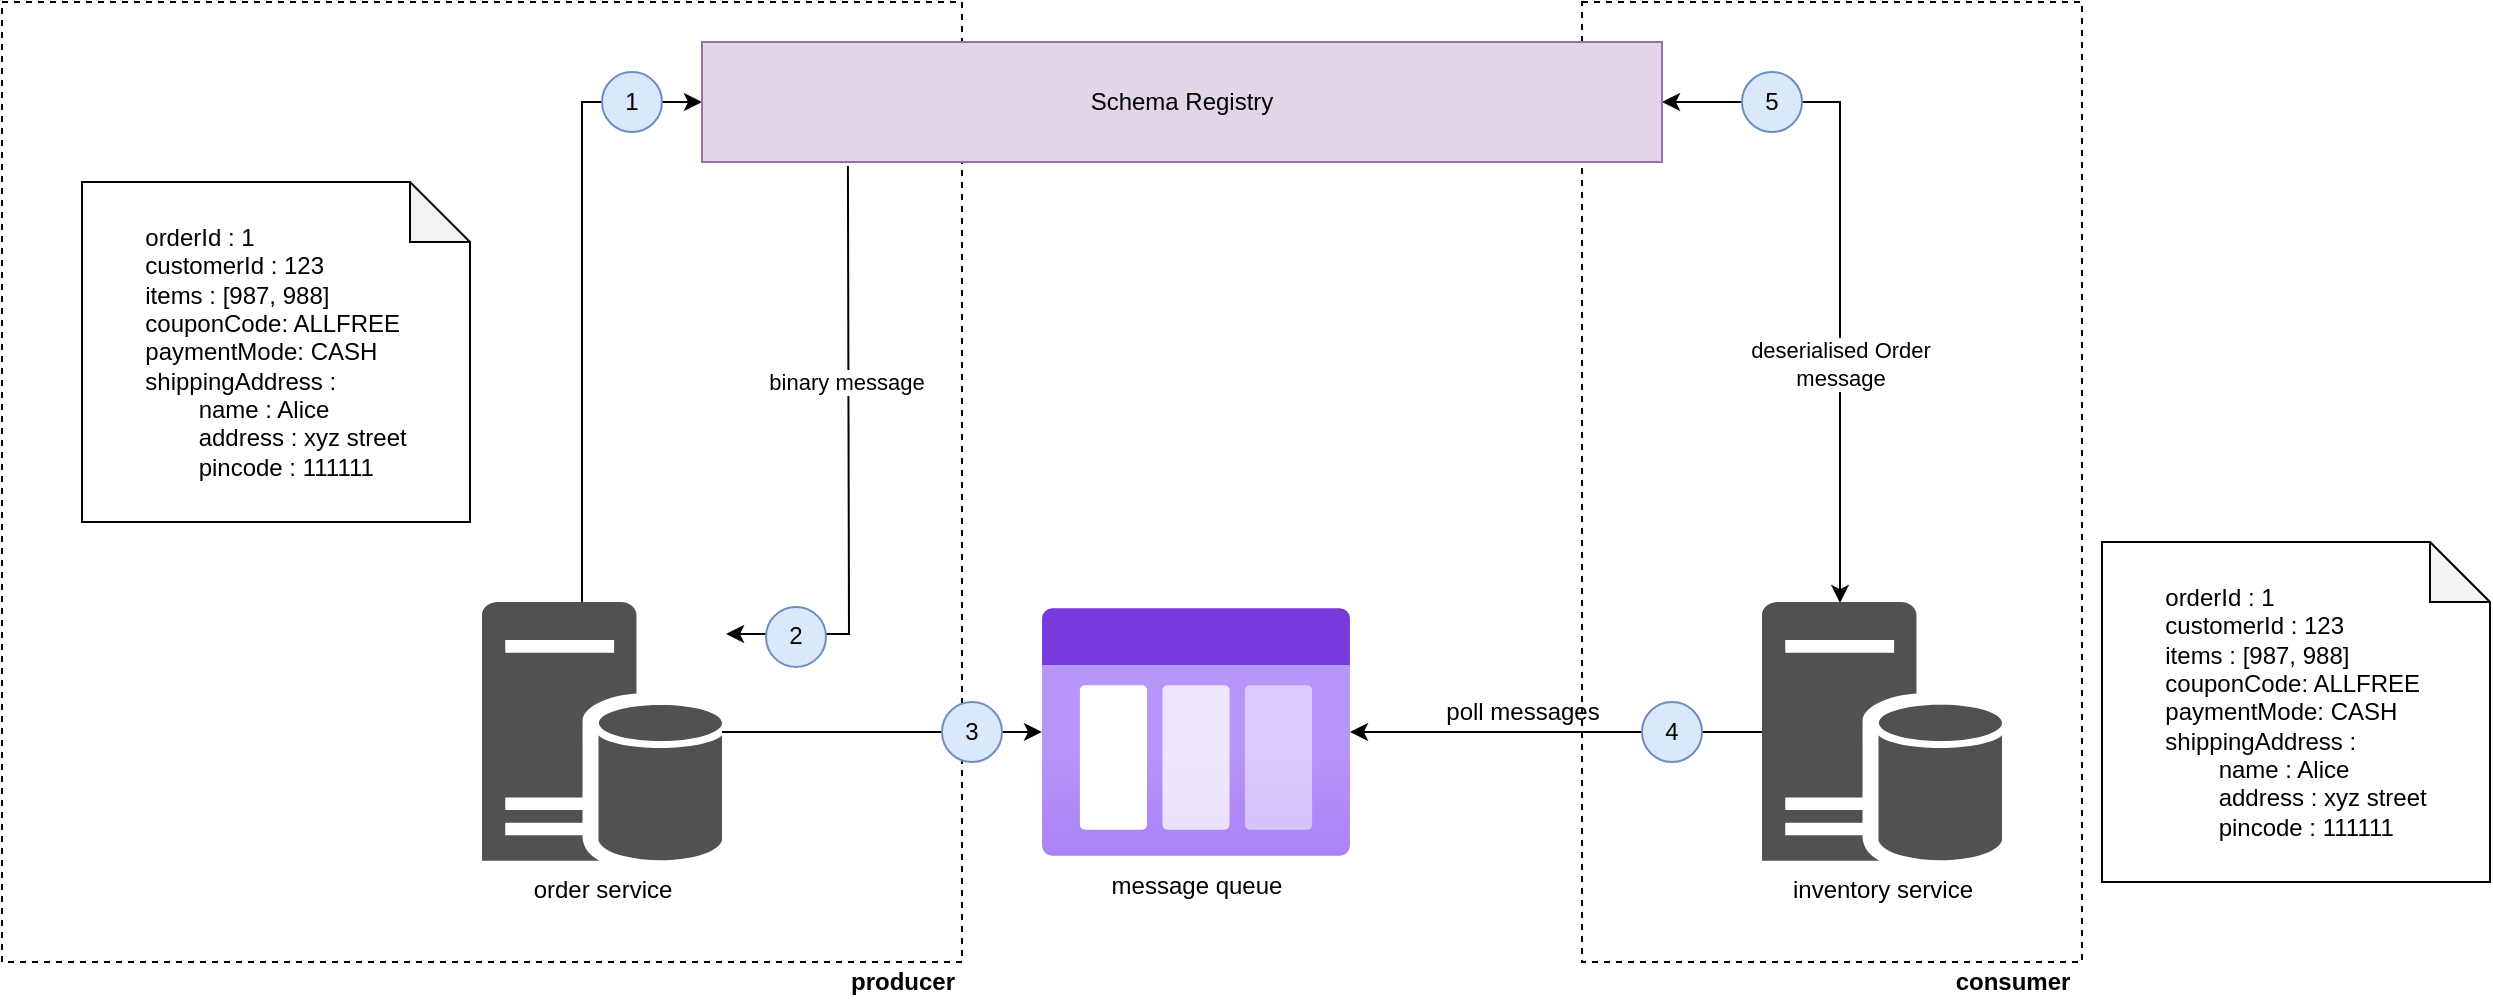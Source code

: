 <mxfile version="14.8.1" type="device"><diagram id="A3fX7T5PnWzGFM2Z7kS5" name="Page-1"><mxGraphModel dx="1298" dy="777" grid="1" gridSize="10" guides="1" tooltips="1" connect="1" arrows="1" fold="1" page="1" pageScale="1" pageWidth="827" pageHeight="1169" math="0" shadow="0"><root><mxCell id="0"/><mxCell id="1" parent="0"/><mxCell id="eeBI3K1pf5mB9xaYfvCS-44" value="" style="rounded=0;whiteSpace=wrap;html=1;fillColor=none;dashed=1;" parent="1" vertex="1"><mxGeometry x="40" y="60" width="480" height="480" as="geometry"/></mxCell><mxCell id="eeBI3K1pf5mB9xaYfvCS-46" value="" style="rounded=0;whiteSpace=wrap;html=1;dashed=1;fillColor=none;" parent="1" vertex="1"><mxGeometry x="830" y="60" width="250" height="480" as="geometry"/></mxCell><mxCell id="eeBI3K1pf5mB9xaYfvCS-15" value="&lt;div style=&quot;text-align: left&quot;&gt;&lt;span&gt;orderId : 1&lt;/span&gt;&lt;br&gt;&lt;/div&gt;&lt;div style=&quot;text-align: left&quot;&gt;&lt;div&gt;customerId : 123&lt;/div&gt;&lt;/div&gt;&lt;div style=&quot;text-align: left&quot;&gt;&lt;span&gt;items : [&lt;/span&gt;&lt;span&gt;987,&amp;nbsp;&lt;/span&gt;&lt;span&gt;988]&lt;/span&gt;&lt;/div&gt;&lt;div style=&quot;text-align: left&quot;&gt;&lt;span&gt;&#9;&lt;/span&gt;&lt;span&gt;&#9;&lt;/span&gt;couponCode: ALLFREE&lt;span&gt;&lt;br&gt;&lt;/span&gt;&lt;/div&gt;&lt;div style=&quot;text-align: left&quot;&gt;paymentMode: CASH&lt;/div&gt;&lt;div style=&quot;text-align: left&quot;&gt;&lt;span&gt;&lt;span&gt;&#9;&lt;/span&gt;&lt;span&gt;&#9;&lt;/span&gt;shippingAddress :&amp;nbsp;&lt;br&gt;&lt;/span&gt;&lt;/div&gt;&lt;div style=&quot;text-align: left&quot;&gt;&lt;span&gt;&lt;span&gt;&#9;&lt;/span&gt;&lt;span&gt;&#9;&lt;/span&gt;&lt;span&gt;&#9;&lt;/span&gt;&lt;span&gt;&#9;&lt;/span&gt;&lt;span&gt;&#9;&lt;/span&gt;&lt;span style=&quot;white-space: pre&quot;&gt;&#9;&lt;/span&gt;name : Alice&lt;br&gt;&lt;/span&gt;&lt;/div&gt;&lt;div style=&quot;text-align: left&quot;&gt;&lt;span&gt;&lt;span&gt;&#9;&lt;/span&gt;&lt;span&gt;&#9;&lt;/span&gt;&lt;span&gt;&#9;&lt;/span&gt;&lt;span&gt;&#9;&lt;/span&gt;&lt;span&gt;&#9;&lt;/span&gt;&lt;span style=&quot;white-space: pre&quot;&gt;&#9;&lt;/span&gt;address : xyz street&lt;br&gt;&lt;/span&gt;&lt;/div&gt;&lt;div style=&quot;text-align: left&quot;&gt;&lt;span&gt;&lt;span&gt;&#9;&lt;/span&gt;&lt;span&gt;&#9;&lt;/span&gt;&lt;span&gt;&#9;&lt;/span&gt;&lt;span&gt;&#9;&lt;/span&gt;&lt;span&gt;&#9;&lt;/span&gt;&lt;span style=&quot;white-space: pre&quot;&gt;&#9;&lt;/span&gt;pincode : 111111&lt;/span&gt;&lt;/div&gt;" style="shape=note;whiteSpace=wrap;html=1;backgroundOutline=1;darkOpacity=0.05;" parent="1" vertex="1"><mxGeometry x="80" y="150" width="194" height="170" as="geometry"/></mxCell><mxCell id="eeBI3K1pf5mB9xaYfvCS-31" style="edgeStyle=orthogonalEdgeStyle;rounded=0;orthogonalLoop=1;jettySize=auto;html=1;entryX=0;entryY=0.5;entryDx=0;entryDy=0;" parent="1" source="eeBI3K1pf5mB9xaYfvCS-33" target="eeBI3K1pf5mB9xaYfvCS-38" edge="1"><mxGeometry relative="1" as="geometry"><Array as="points"><mxPoint x="330" y="110"/></Array></mxGeometry></mxCell><mxCell id="gm3RHdfXs1VrhZ-Zqwtj-11" style="edgeStyle=orthogonalEdgeStyle;rounded=0;orthogonalLoop=1;jettySize=auto;html=1;" edge="1" parent="1" source="eeBI3K1pf5mB9xaYfvCS-33" target="eeBI3K1pf5mB9xaYfvCS-37"><mxGeometry relative="1" as="geometry"/></mxCell><mxCell id="eeBI3K1pf5mB9xaYfvCS-33" value="order service" style="pointerEvents=1;shadow=0;dashed=0;html=1;strokeColor=none;labelPosition=center;verticalLabelPosition=bottom;verticalAlign=top;align=center;fillColor=#515151;shape=mxgraph.mscae.enterprise.database_server" parent="1" vertex="1"><mxGeometry x="280" y="360.01" width="120" height="130" as="geometry"/></mxCell><mxCell id="eeBI3K1pf5mB9xaYfvCS-34" style="edgeStyle=orthogonalEdgeStyle;rounded=0;orthogonalLoop=1;jettySize=auto;html=1;" parent="1" source="eeBI3K1pf5mB9xaYfvCS-36" target="eeBI3K1pf5mB9xaYfvCS-37" edge="1"><mxGeometry relative="1" as="geometry"/></mxCell><mxCell id="eeBI3K1pf5mB9xaYfvCS-42" style="edgeStyle=orthogonalEdgeStyle;rounded=0;orthogonalLoop=1;jettySize=auto;html=1;entryX=1;entryY=0.5;entryDx=0;entryDy=0;startArrow=classic;startFill=1;endArrow=classic;endFill=1;exitX=0.325;exitY=0.004;exitDx=0;exitDy=0;exitPerimeter=0;" parent="1" source="eeBI3K1pf5mB9xaYfvCS-36" target="eeBI3K1pf5mB9xaYfvCS-38" edge="1"><mxGeometry relative="1" as="geometry"><Array as="points"><mxPoint x="959" y="110"/></Array></mxGeometry></mxCell><mxCell id="eeBI3K1pf5mB9xaYfvCS-43" value="deserialised Order &lt;br&gt;message" style="edgeLabel;html=1;align=center;verticalAlign=middle;resizable=0;points=[];" parent="eeBI3K1pf5mB9xaYfvCS-42" vertex="1" connectable="0"><mxGeometry x="-0.292" relative="1" as="geometry"><mxPoint as="offset"/></mxGeometry></mxCell><mxCell id="eeBI3K1pf5mB9xaYfvCS-36" value="inventory service" style="pointerEvents=1;shadow=0;dashed=0;html=1;strokeColor=none;labelPosition=center;verticalLabelPosition=bottom;verticalAlign=top;align=center;fillColor=#515151;shape=mxgraph.mscae.enterprise.database_server" parent="1" vertex="1"><mxGeometry x="920" y="360" width="120" height="130" as="geometry"/></mxCell><mxCell id="eeBI3K1pf5mB9xaYfvCS-39" style="edgeStyle=orthogonalEdgeStyle;rounded=0;orthogonalLoop=1;jettySize=auto;html=1;exitX=1.017;exitY=0.123;exitDx=0;exitDy=0;exitPerimeter=0;startArrow=classic;startFill=1;endArrow=none;endFill=0;entryX=0.152;entryY=1.067;entryDx=0;entryDy=0;entryPerimeter=0;" parent="1" edge="1" source="eeBI3K1pf5mB9xaYfvCS-33"><mxGeometry relative="1" as="geometry"><mxPoint x="560" y="423.005" as="sourcePoint"/><mxPoint x="462.96" y="142.02" as="targetPoint"/><Array as="points"/></mxGeometry></mxCell><mxCell id="eeBI3K1pf5mB9xaYfvCS-40" value="binary message" style="edgeLabel;html=1;align=center;verticalAlign=middle;resizable=0;points=[];" parent="eeBI3K1pf5mB9xaYfvCS-39" vertex="1" connectable="0"><mxGeometry x="0.366" y="1" relative="1" as="geometry"><mxPoint y="14" as="offset"/></mxGeometry></mxCell><mxCell id="eeBI3K1pf5mB9xaYfvCS-37" value="message queue" style="aspect=fixed;html=1;points=[];align=center;image;fontSize=12;image=img/lib/azure2/general/Storage_Queue.svg;" parent="1" vertex="1"><mxGeometry x="560" y="362.44" width="154" height="125.13" as="geometry"/></mxCell><mxCell id="eeBI3K1pf5mB9xaYfvCS-38" value="Schema Registry" style="rounded=0;whiteSpace=wrap;html=1;fillColor=#e1d5e7;strokeColor=#9673a6;" parent="1" vertex="1"><mxGeometry x="390" y="80" width="480" height="60" as="geometry"/></mxCell><mxCell id="eeBI3K1pf5mB9xaYfvCS-45" value="producer" style="text;html=1;align=center;verticalAlign=middle;resizable=0;points=[];autosize=1;strokeColor=none;fontStyle=1" parent="1" vertex="1"><mxGeometry x="455" y="540" width="70" height="20" as="geometry"/></mxCell><mxCell id="eeBI3K1pf5mB9xaYfvCS-47" value="consumer" style="text;html=1;align=center;verticalAlign=middle;resizable=0;points=[];autosize=1;strokeColor=none;fontStyle=1" parent="1" vertex="1"><mxGeometry x="1010" y="540" width="70" height="20" as="geometry"/></mxCell><mxCell id="eeBI3K1pf5mB9xaYfvCS-48" value="1" style="ellipse;whiteSpace=wrap;html=1;aspect=fixed;fillColor=#dae8fc;strokeColor=#6c8ebf;" parent="1" vertex="1"><mxGeometry x="340" y="95" width="30" height="30" as="geometry"/></mxCell><mxCell id="eeBI3K1pf5mB9xaYfvCS-49" value="2" style="ellipse;whiteSpace=wrap;html=1;aspect=fixed;fillColor=#dae8fc;strokeColor=#6c8ebf;" parent="1" vertex="1"><mxGeometry x="422" y="362.44" width="30" height="30" as="geometry"/></mxCell><mxCell id="eeBI3K1pf5mB9xaYfvCS-50" value="5" style="ellipse;whiteSpace=wrap;html=1;aspect=fixed;fillColor=#dae8fc;strokeColor=#6c8ebf;" parent="1" vertex="1"><mxGeometry x="910" y="95" width="30" height="30" as="geometry"/></mxCell><mxCell id="eeBI3K1pf5mB9xaYfvCS-53" value="4" style="ellipse;whiteSpace=wrap;html=1;aspect=fixed;fillColor=#dae8fc;strokeColor=#6c8ebf;" parent="1" vertex="1"><mxGeometry x="860" y="410.01" width="30" height="30" as="geometry"/></mxCell><mxCell id="eeBI3K1pf5mB9xaYfvCS-54" value="poll messages" style="text;html=1;align=center;verticalAlign=middle;resizable=0;points=[];autosize=1;strokeColor=none;" parent="1" vertex="1"><mxGeometry x="755" y="405" width="90" height="20" as="geometry"/></mxCell><mxCell id="eeBI3K1pf5mB9xaYfvCS-55" value="&lt;div style=&quot;text-align: left&quot;&gt;&lt;span&gt;orderId : 1&lt;/span&gt;&lt;br&gt;&lt;/div&gt;&lt;div style=&quot;text-align: left&quot;&gt;&lt;div&gt;customerId : 123&lt;/div&gt;&lt;/div&gt;&lt;div style=&quot;text-align: left&quot;&gt;&lt;span&gt;items : [&lt;/span&gt;&lt;span&gt;987,&amp;nbsp;&lt;/span&gt;&lt;span&gt;988]&lt;/span&gt;&lt;/div&gt;&lt;div style=&quot;text-align: left&quot;&gt;&lt;span&gt;&#9;&lt;/span&gt;&lt;span&gt;&#9;&lt;/span&gt;couponCode: ALLFREE&lt;span&gt;&lt;br&gt;&lt;/span&gt;&lt;/div&gt;&lt;div style=&quot;text-align: left&quot;&gt;paymentMode: CASH&lt;/div&gt;&lt;div style=&quot;text-align: left&quot;&gt;&lt;span&gt;&lt;span&gt;&#9;&lt;/span&gt;&lt;span&gt;&#9;&lt;/span&gt;shippingAddress :&amp;nbsp;&lt;br&gt;&lt;/span&gt;&lt;/div&gt;&lt;div style=&quot;text-align: left&quot;&gt;&lt;span&gt;&lt;span&gt;&#9;&lt;/span&gt;&lt;span&gt;&#9;&lt;/span&gt;&lt;span&gt;&#9;&lt;/span&gt;&lt;span&gt;&#9;&lt;/span&gt;&lt;span&gt;&#9;&lt;/span&gt;&lt;span style=&quot;white-space: pre&quot;&gt;&#9;&lt;/span&gt;name : Alice&lt;br&gt;&lt;/span&gt;&lt;/div&gt;&lt;div style=&quot;text-align: left&quot;&gt;&lt;span&gt;&lt;span&gt;&#9;&lt;/span&gt;&lt;span&gt;&#9;&lt;/span&gt;&lt;span&gt;&#9;&lt;/span&gt;&lt;span&gt;&#9;&lt;/span&gt;&lt;span&gt;&#9;&lt;/span&gt;&lt;span style=&quot;white-space: pre&quot;&gt;&#9;&lt;/span&gt;address : xyz street&lt;br&gt;&lt;/span&gt;&lt;/div&gt;&lt;div style=&quot;text-align: left&quot;&gt;&lt;span&gt;&lt;span&gt;&#9;&lt;/span&gt;&lt;span&gt;&#9;&lt;/span&gt;&lt;span&gt;&#9;&lt;/span&gt;&lt;span&gt;&#9;&lt;/span&gt;&lt;span&gt;&#9;&lt;/span&gt;&lt;span style=&quot;white-space: pre&quot;&gt;&#9;&lt;/span&gt;pincode : 111111&lt;/span&gt;&lt;/div&gt;" style="shape=note;whiteSpace=wrap;html=1;backgroundOutline=1;darkOpacity=0.05;" parent="1" vertex="1"><mxGeometry x="1090" y="330" width="194" height="170" as="geometry"/></mxCell><mxCell id="gm3RHdfXs1VrhZ-Zqwtj-12" value="3" style="ellipse;whiteSpace=wrap;html=1;aspect=fixed;fillColor=#dae8fc;strokeColor=#6c8ebf;" vertex="1" parent="1"><mxGeometry x="510" y="410" width="30" height="30" as="geometry"/></mxCell></root></mxGraphModel></diagram></mxfile>